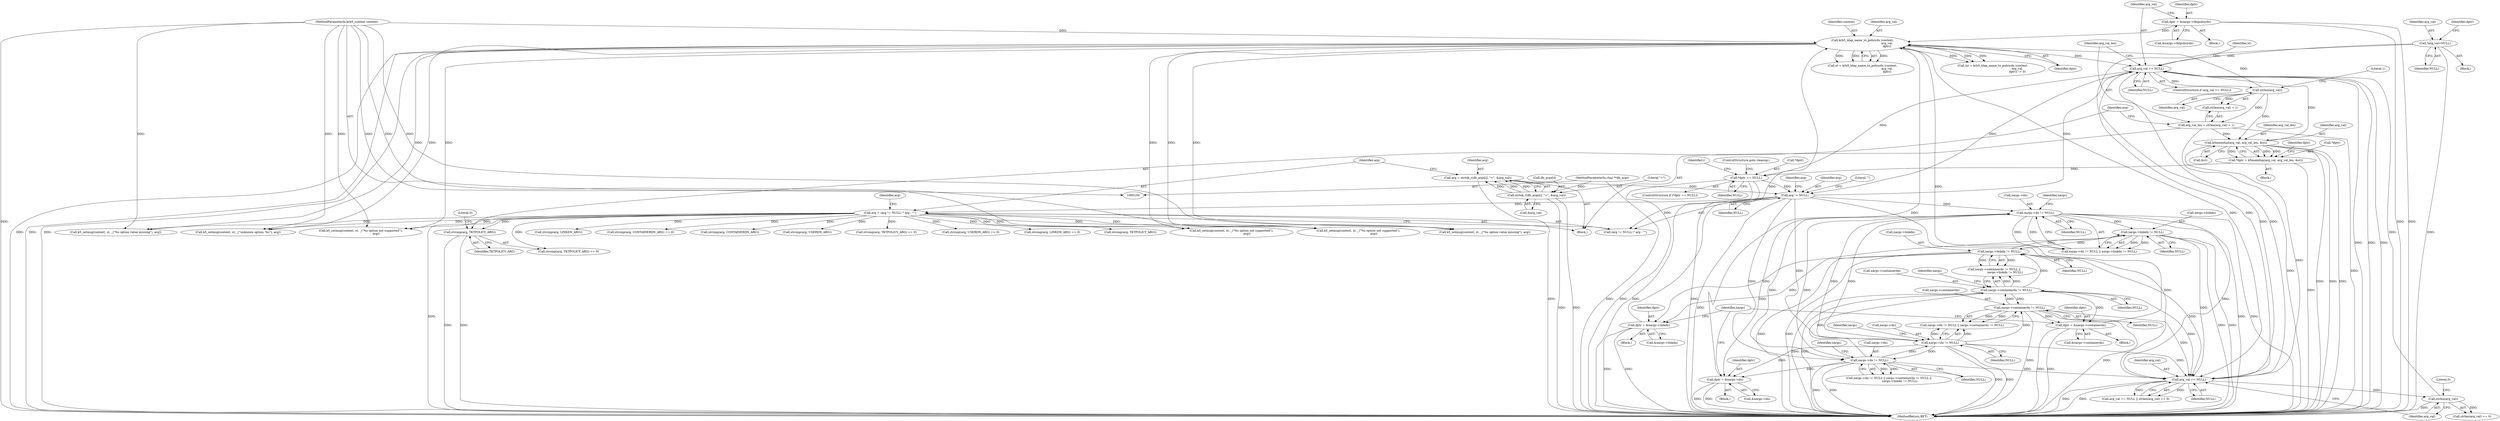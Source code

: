 digraph "0_krb5_08c642c09c38a9c6454ab43a9b53b2a89b9eef99@pointer" {
"1000359" [label="(Call,strcmp(arg, TKTPOLICY_ARG))"];
"1000152" [label="(Call,arg = (arg != NULL) ? arg : \"\")"];
"1000155" [label="(Call,arg != NULL)"];
"1000143" [label="(Call,arg = strtok_r(db_args[i], \"=\", &arg_val))"];
"1000145" [label="(Call,strtok_r(db_args[i], \"=\", &arg_val))"];
"1000102" [label="(MethodParameterIn,char **db_args)"];
"1000337" [label="(Call,arg_val == NULL)"];
"1000368" [label="(Call,krb5_ldap_name_to_policydn (context,\n                                                      arg_val,\n                                                      dptr))"];
"1000101" [label="(MethodParameterIn,krb5_context context)"];
"1000354" [label="(Call,strlen(arg_val))"];
"1000167" [label="(Call,dptr = &xargs->tktpolicydn)"];
"1000293" [label="(Call,dptr = &xargs->linkdn)"];
"1000199" [label="(Call,xargs->linkdn != NULL)"];
"1000277" [label="(Call,xargs->linkdn != NULL)"];
"1000272" [label="(Call,xargs->dn != NULL)"];
"1000235" [label="(Call,xargs->dn != NULL)"];
"1000188" [label="(Call,xargs->dn != NULL)"];
"1000194" [label="(Call,xargs->containerdn != NULL)"];
"1000240" [label="(Call,xargs->containerdn != NULL)"];
"1000215" [label="(Call,dptr = &xargs->dn)"];
"1000256" [label="(Call,dptr = &xargs->containerdn)"];
"1000318" [label="(Call,arg_val == NULL)"];
"1000379" [label="(Call,k5memdup(arg_val, arg_val_len, &st))"];
"1000351" [label="(Call,arg_val_len = strlen(arg_val) + 1)"];
"1000119" [label="(Call,*arg_val=NULL)"];
"1000322" [label="(Call,strlen(arg_val))"];
"1000385" [label="(Call,*dptr == NULL)"];
"1000376" [label="(Call,*dptr = k5memdup(arg_val, arg_val_len, &st))"];
"1000177" [label="(Call,strcmp(arg, USERDN_ARG))"];
"1000241" [label="(Call,xargs->containerdn)"];
"1000269" [label="(Block,)"];
"1000355" [label="(Identifier,arg_val)"];
"1000321" [label="(Call,strlen(arg_val) == 0)"];
"1000200" [label="(Call,xargs->linkdn)"];
"1000152" [label="(Call,arg = (arg != NULL) ? arg : \"\")"];
"1000322" [label="(Call,strlen(arg_val))"];
"1000101" [label="(MethodParameterIn,krb5_context context)"];
"1000256" [label="(Call,dptr = &xargs->containerdn)"];
"1000163" [label="(Identifier,arg)"];
"1000249" [label="(Call,k5_setmsg(context, st, _(\"%s option not supported\"),\n                                  arg))"];
"1000344" [label="(Call,k5_setmsg(context, st, _(\"%s option value missing\"), arg))"];
"1000278" [label="(Call,xargs->linkdn)"];
"1000199" [label="(Call,xargs->linkdn != NULL)"];
"1000149" [label="(Literal,\"=\")"];
"1000188" [label="(Call,xargs->dn != NULL)"];
"1000370" [label="(Identifier,arg_val)"];
"1000161" [label="(Call,strcmp(arg, TKTPOLICY_ARG) == 0)"];
"1000157" [label="(Identifier,NULL)"];
"1000228" [label="(Block,)"];
"1000337" [label="(Call,arg_val == NULL)"];
"1000234" [label="(Call,xargs->dn != NULL || xargs->containerdn != NULL)"];
"1000317" [label="(Call,arg_val == NULL || strlen(arg_val) == 0)"];
"1000356" [label="(Literal,1)"];
"1000120" [label="(Identifier,arg_val)"];
"1000124" [label="(Identifier,dptr)"];
"1000319" [label="(Identifier,arg_val)"];
"1000257" [label="(Identifier,dptr)"];
"1000371" [label="(Identifier,dptr)"];
"1000271" [label="(Call,xargs->dn != NULL || xargs->linkdn != NULL)"];
"1000146" [label="(Call,db_args[i])"];
"1000381" [label="(Identifier,arg_val_len)"];
"1000377" [label="(Call,*dptr)"];
"1000176" [label="(Call,strcmp(arg, USERDN_ARG) == 0)"];
"1000242" [label="(Identifier,xargs)"];
"1000323" [label="(Identifier,arg_val)"];
"1000195" [label="(Call,xargs->containerdn)"];
"1000329" [label="(Call,k5_setmsg(context, st, _(\"%s option value missing\"), arg))"];
"1000393" [label="(MethodReturn,RET)"];
"1000144" [label="(Identifier,arg)"];
"1000313" [label="(Identifier,xargs)"];
"1000203" [label="(Identifier,NULL)"];
"1000352" [label="(Identifier,arg_val_len)"];
"1000244" [label="(Identifier,NULL)"];
"1000264" [label="(Call,strcmp(arg, LINKDN_ARG) == 0)"];
"1000358" [label="(Call,strcmp(arg, TKTPOLICY_ARG) == 0)"];
"1000162" [label="(Call,strcmp(arg, TKTPOLICY_ARG))"];
"1000304" [label="(Call,k5_setmsg(context, st, _(\"unknown option: %s\"), arg))"];
"1000143" [label="(Call,arg = strtok_r(db_args[i], \"=\", &arg_val))"];
"1000102" [label="(MethodParameterIn,char **db_args)"];
"1000216" [label="(Identifier,dptr)"];
"1000277" [label="(Call,xargs->linkdn != NULL)"];
"1000141" [label="(Identifier,i)"];
"1000376" [label="(Call,*dptr = k5memdup(arg_val, arg_val_len, &st))"];
"1000389" [label="(ControlStructure,goto cleanup;)"];
"1000273" [label="(Call,xargs->dn)"];
"1000380" [label="(Identifier,arg_val)"];
"1000318" [label="(Call,arg_val == NULL)"];
"1000324" [label="(Literal,0)"];
"1000375" [label="(Block,)"];
"1000192" [label="(Identifier,NULL)"];
"1000385" [label="(Call,*dptr == NULL)"];
"1000158" [label="(Identifier,arg)"];
"1000198" [label="(Identifier,NULL)"];
"1000208" [label="(Call,k5_setmsg(context, st, _(\"%s option not supported\"),\n                                  arg))"];
"1000154" [label="(Call,(arg != NULL) ? arg : \"\")"];
"1000193" [label="(Call,xargs->containerdn != NULL ||\n                        xargs->linkdn != NULL)"];
"1000362" [label="(Literal,0)"];
"1000379" [label="(Call,k5memdup(arg_val, arg_val_len, &st))"];
"1000366" [label="(Call,st = krb5_ldap_name_to_policydn (context,\n                                                      arg_val,\n                                                      dptr))"];
"1000215" [label="(Call,dptr = &xargs->dn)"];
"1000339" [label="(Identifier,NULL)"];
"1000368" [label="(Call,krb5_ldap_name_to_policydn (context,\n                                                      arg_val,\n                                                      dptr))"];
"1000167" [label="(Call,dptr = &xargs->tktpolicydn)"];
"1000153" [label="(Identifier,arg)"];
"1000217" [label="(Call,&xargs->dn)"];
"1000121" [label="(Identifier,NULL)"];
"1000351" [label="(Call,arg_val_len = strlen(arg_val) + 1)"];
"1000295" [label="(Call,&xargs->linkdn)"];
"1000360" [label="(Identifier,arg)"];
"1000265" [label="(Call,strcmp(arg, LINKDN_ARG))"];
"1000155" [label="(Call,arg != NULL)"];
"1000384" [label="(ControlStructure,if (*dptr == NULL))"];
"1000201" [label="(Identifier,xargs)"];
"1000239" [label="(Identifier,NULL)"];
"1000382" [label="(Call,&st)"];
"1000189" [label="(Call,xargs->dn)"];
"1000168" [label="(Identifier,dptr)"];
"1000272" [label="(Call,xargs->dn != NULL)"];
"1000258" [label="(Call,&xargs->containerdn)"];
"1000281" [label="(Identifier,NULL)"];
"1000276" [label="(Identifier,NULL)"];
"1000223" [label="(Call,strcmp(arg, CONTAINERDN_ARG) == 0)"];
"1000169" [label="(Call,&xargs->tktpolicydn)"];
"1000235" [label="(Call,xargs->dn != NULL)"];
"1000388" [label="(Identifier,NULL)"];
"1000194" [label="(Call,xargs->containerdn != NULL)"];
"1000166" [label="(Block,)"];
"1000293" [label="(Call,dptr = &xargs->linkdn)"];
"1000187" [label="(Call,xargs->dn != NULL || xargs->containerdn != NULL ||\n                        xargs->linkdn != NULL)"];
"1000387" [label="(Identifier,dptr)"];
"1000336" [label="(ControlStructure,if (arg_val == NULL))"];
"1000365" [label="(Call,(st = krb5_ldap_name_to_policydn (context,\n                                                      arg_val,\n                                                      dptr)) != 0)"];
"1000286" [label="(Call,k5_setmsg(context, st, _(\"%s option not supported\"),\n                                  arg))"];
"1000386" [label="(Call,*dptr)"];
"1000361" [label="(Identifier,TKTPOLICY_ARG)"];
"1000279" [label="(Identifier,xargs)"];
"1000224" [label="(Call,strcmp(arg, CONTAINERDN_ARG))"];
"1000354" [label="(Call,strlen(arg_val))"];
"1000294" [label="(Identifier,dptr)"];
"1000338" [label="(Identifier,arg_val)"];
"1000342" [label="(Identifier,st)"];
"1000369" [label="(Identifier,context)"];
"1000181" [label="(Block,)"];
"1000150" [label="(Call,&arg_val)"];
"1000236" [label="(Call,xargs->dn)"];
"1000240" [label="(Call,xargs->containerdn != NULL)"];
"1000142" [label="(Block,)"];
"1000105" [label="(Block,)"];
"1000359" [label="(Call,strcmp(arg, TKTPOLICY_ARG))"];
"1000156" [label="(Identifier,arg)"];
"1000353" [label="(Call,strlen(arg_val) + 1)"];
"1000196" [label="(Identifier,xargs)"];
"1000320" [label="(Identifier,NULL)"];
"1000159" [label="(Literal,\"\")"];
"1000119" [label="(Call,*arg_val=NULL)"];
"1000145" [label="(Call,strtok_r(db_args[i], \"=\", &arg_val))"];
"1000359" -> "1000358"  [label="AST: "];
"1000359" -> "1000361"  [label="CFG: "];
"1000360" -> "1000359"  [label="AST: "];
"1000361" -> "1000359"  [label="AST: "];
"1000362" -> "1000359"  [label="CFG: "];
"1000359" -> "1000393"  [label="DDG: "];
"1000359" -> "1000393"  [label="DDG: "];
"1000152" -> "1000359"  [label="DDG: "];
"1000152" -> "1000142"  [label="AST: "];
"1000152" -> "1000154"  [label="CFG: "];
"1000153" -> "1000152"  [label="AST: "];
"1000154" -> "1000152"  [label="AST: "];
"1000163" -> "1000152"  [label="CFG: "];
"1000152" -> "1000393"  [label="DDG: "];
"1000155" -> "1000152"  [label="DDG: "];
"1000152" -> "1000161"  [label="DDG: "];
"1000152" -> "1000162"  [label="DDG: "];
"1000152" -> "1000176"  [label="DDG: "];
"1000152" -> "1000177"  [label="DDG: "];
"1000152" -> "1000208"  [label="DDG: "];
"1000152" -> "1000223"  [label="DDG: "];
"1000152" -> "1000224"  [label="DDG: "];
"1000152" -> "1000249"  [label="DDG: "];
"1000152" -> "1000264"  [label="DDG: "];
"1000152" -> "1000265"  [label="DDG: "];
"1000152" -> "1000286"  [label="DDG: "];
"1000152" -> "1000304"  [label="DDG: "];
"1000152" -> "1000329"  [label="DDG: "];
"1000152" -> "1000344"  [label="DDG: "];
"1000152" -> "1000358"  [label="DDG: "];
"1000155" -> "1000154"  [label="AST: "];
"1000155" -> "1000157"  [label="CFG: "];
"1000156" -> "1000155"  [label="AST: "];
"1000157" -> "1000155"  [label="AST: "];
"1000158" -> "1000155"  [label="CFG: "];
"1000159" -> "1000155"  [label="CFG: "];
"1000155" -> "1000393"  [label="DDG: "];
"1000143" -> "1000155"  [label="DDG: "];
"1000337" -> "1000155"  [label="DDG: "];
"1000385" -> "1000155"  [label="DDG: "];
"1000155" -> "1000154"  [label="DDG: "];
"1000155" -> "1000188"  [label="DDG: "];
"1000155" -> "1000235"  [label="DDG: "];
"1000155" -> "1000272"  [label="DDG: "];
"1000155" -> "1000318"  [label="DDG: "];
"1000155" -> "1000337"  [label="DDG: "];
"1000143" -> "1000142"  [label="AST: "];
"1000143" -> "1000145"  [label="CFG: "];
"1000144" -> "1000143"  [label="AST: "];
"1000145" -> "1000143"  [label="AST: "];
"1000153" -> "1000143"  [label="CFG: "];
"1000143" -> "1000393"  [label="DDG: "];
"1000145" -> "1000143"  [label="DDG: "];
"1000145" -> "1000143"  [label="DDG: "];
"1000145" -> "1000143"  [label="DDG: "];
"1000145" -> "1000150"  [label="CFG: "];
"1000146" -> "1000145"  [label="AST: "];
"1000149" -> "1000145"  [label="AST: "];
"1000150" -> "1000145"  [label="AST: "];
"1000145" -> "1000393"  [label="DDG: "];
"1000145" -> "1000393"  [label="DDG: "];
"1000102" -> "1000145"  [label="DDG: "];
"1000102" -> "1000100"  [label="AST: "];
"1000102" -> "1000393"  [label="DDG: "];
"1000337" -> "1000336"  [label="AST: "];
"1000337" -> "1000339"  [label="CFG: "];
"1000338" -> "1000337"  [label="AST: "];
"1000339" -> "1000337"  [label="AST: "];
"1000342" -> "1000337"  [label="CFG: "];
"1000352" -> "1000337"  [label="CFG: "];
"1000337" -> "1000393"  [label="DDG: "];
"1000337" -> "1000393"  [label="DDG: "];
"1000337" -> "1000393"  [label="DDG: "];
"1000368" -> "1000337"  [label="DDG: "];
"1000318" -> "1000337"  [label="DDG: "];
"1000318" -> "1000337"  [label="DDG: "];
"1000379" -> "1000337"  [label="DDG: "];
"1000119" -> "1000337"  [label="DDG: "];
"1000322" -> "1000337"  [label="DDG: "];
"1000337" -> "1000354"  [label="DDG: "];
"1000337" -> "1000385"  [label="DDG: "];
"1000368" -> "1000366"  [label="AST: "];
"1000368" -> "1000371"  [label="CFG: "];
"1000369" -> "1000368"  [label="AST: "];
"1000370" -> "1000368"  [label="AST: "];
"1000371" -> "1000368"  [label="AST: "];
"1000366" -> "1000368"  [label="CFG: "];
"1000368" -> "1000393"  [label="DDG: "];
"1000368" -> "1000393"  [label="DDG: "];
"1000368" -> "1000393"  [label="DDG: "];
"1000368" -> "1000208"  [label="DDG: "];
"1000368" -> "1000249"  [label="DDG: "];
"1000368" -> "1000286"  [label="DDG: "];
"1000368" -> "1000304"  [label="DDG: "];
"1000368" -> "1000318"  [label="DDG: "];
"1000368" -> "1000329"  [label="DDG: "];
"1000368" -> "1000344"  [label="DDG: "];
"1000368" -> "1000365"  [label="DDG: "];
"1000368" -> "1000365"  [label="DDG: "];
"1000368" -> "1000365"  [label="DDG: "];
"1000368" -> "1000366"  [label="DDG: "];
"1000368" -> "1000366"  [label="DDG: "];
"1000368" -> "1000366"  [label="DDG: "];
"1000101" -> "1000368"  [label="DDG: "];
"1000354" -> "1000368"  [label="DDG: "];
"1000167" -> "1000368"  [label="DDG: "];
"1000293" -> "1000368"  [label="DDG: "];
"1000215" -> "1000368"  [label="DDG: "];
"1000256" -> "1000368"  [label="DDG: "];
"1000101" -> "1000100"  [label="AST: "];
"1000101" -> "1000393"  [label="DDG: "];
"1000101" -> "1000208"  [label="DDG: "];
"1000101" -> "1000249"  [label="DDG: "];
"1000101" -> "1000286"  [label="DDG: "];
"1000101" -> "1000304"  [label="DDG: "];
"1000101" -> "1000329"  [label="DDG: "];
"1000101" -> "1000344"  [label="DDG: "];
"1000354" -> "1000353"  [label="AST: "];
"1000354" -> "1000355"  [label="CFG: "];
"1000355" -> "1000354"  [label="AST: "];
"1000356" -> "1000354"  [label="CFG: "];
"1000354" -> "1000351"  [label="DDG: "];
"1000354" -> "1000353"  [label="DDG: "];
"1000354" -> "1000379"  [label="DDG: "];
"1000167" -> "1000166"  [label="AST: "];
"1000167" -> "1000169"  [label="CFG: "];
"1000168" -> "1000167"  [label="AST: "];
"1000169" -> "1000167"  [label="AST: "];
"1000338" -> "1000167"  [label="CFG: "];
"1000167" -> "1000393"  [label="DDG: "];
"1000167" -> "1000393"  [label="DDG: "];
"1000293" -> "1000269"  [label="AST: "];
"1000293" -> "1000295"  [label="CFG: "];
"1000294" -> "1000293"  [label="AST: "];
"1000295" -> "1000293"  [label="AST: "];
"1000313" -> "1000293"  [label="CFG: "];
"1000293" -> "1000393"  [label="DDG: "];
"1000293" -> "1000393"  [label="DDG: "];
"1000199" -> "1000293"  [label="DDG: "];
"1000277" -> "1000293"  [label="DDG: "];
"1000199" -> "1000193"  [label="AST: "];
"1000199" -> "1000203"  [label="CFG: "];
"1000200" -> "1000199"  [label="AST: "];
"1000203" -> "1000199"  [label="AST: "];
"1000193" -> "1000199"  [label="CFG: "];
"1000199" -> "1000393"  [label="DDG: "];
"1000199" -> "1000393"  [label="DDG: "];
"1000199" -> "1000193"  [label="DDG: "];
"1000199" -> "1000193"  [label="DDG: "];
"1000277" -> "1000199"  [label="DDG: "];
"1000194" -> "1000199"  [label="DDG: "];
"1000199" -> "1000277"  [label="DDG: "];
"1000199" -> "1000318"  [label="DDG: "];
"1000277" -> "1000271"  [label="AST: "];
"1000277" -> "1000281"  [label="CFG: "];
"1000278" -> "1000277"  [label="AST: "];
"1000281" -> "1000277"  [label="AST: "];
"1000271" -> "1000277"  [label="CFG: "];
"1000277" -> "1000393"  [label="DDG: "];
"1000277" -> "1000393"  [label="DDG: "];
"1000277" -> "1000271"  [label="DDG: "];
"1000277" -> "1000271"  [label="DDG: "];
"1000272" -> "1000277"  [label="DDG: "];
"1000277" -> "1000318"  [label="DDG: "];
"1000272" -> "1000271"  [label="AST: "];
"1000272" -> "1000276"  [label="CFG: "];
"1000273" -> "1000272"  [label="AST: "];
"1000276" -> "1000272"  [label="AST: "];
"1000279" -> "1000272"  [label="CFG: "];
"1000271" -> "1000272"  [label="CFG: "];
"1000272" -> "1000393"  [label="DDG: "];
"1000272" -> "1000393"  [label="DDG: "];
"1000272" -> "1000188"  [label="DDG: "];
"1000272" -> "1000215"  [label="DDG: "];
"1000272" -> "1000235"  [label="DDG: "];
"1000272" -> "1000271"  [label="DDG: "];
"1000272" -> "1000271"  [label="DDG: "];
"1000235" -> "1000272"  [label="DDG: "];
"1000188" -> "1000272"  [label="DDG: "];
"1000272" -> "1000318"  [label="DDG: "];
"1000235" -> "1000234"  [label="AST: "];
"1000235" -> "1000239"  [label="CFG: "];
"1000236" -> "1000235"  [label="AST: "];
"1000239" -> "1000235"  [label="AST: "];
"1000242" -> "1000235"  [label="CFG: "];
"1000234" -> "1000235"  [label="CFG: "];
"1000235" -> "1000393"  [label="DDG: "];
"1000235" -> "1000393"  [label="DDG: "];
"1000235" -> "1000188"  [label="DDG: "];
"1000235" -> "1000215"  [label="DDG: "];
"1000235" -> "1000234"  [label="DDG: "];
"1000235" -> "1000234"  [label="DDG: "];
"1000188" -> "1000235"  [label="DDG: "];
"1000235" -> "1000240"  [label="DDG: "];
"1000235" -> "1000318"  [label="DDG: "];
"1000188" -> "1000187"  [label="AST: "];
"1000188" -> "1000192"  [label="CFG: "];
"1000189" -> "1000188"  [label="AST: "];
"1000192" -> "1000188"  [label="AST: "];
"1000196" -> "1000188"  [label="CFG: "];
"1000187" -> "1000188"  [label="CFG: "];
"1000188" -> "1000393"  [label="DDG: "];
"1000188" -> "1000393"  [label="DDG: "];
"1000188" -> "1000187"  [label="DDG: "];
"1000188" -> "1000187"  [label="DDG: "];
"1000188" -> "1000194"  [label="DDG: "];
"1000188" -> "1000215"  [label="DDG: "];
"1000188" -> "1000318"  [label="DDG: "];
"1000194" -> "1000193"  [label="AST: "];
"1000194" -> "1000198"  [label="CFG: "];
"1000195" -> "1000194"  [label="AST: "];
"1000198" -> "1000194"  [label="AST: "];
"1000201" -> "1000194"  [label="CFG: "];
"1000193" -> "1000194"  [label="CFG: "];
"1000194" -> "1000393"  [label="DDG: "];
"1000194" -> "1000393"  [label="DDG: "];
"1000194" -> "1000193"  [label="DDG: "];
"1000194" -> "1000193"  [label="DDG: "];
"1000240" -> "1000194"  [label="DDG: "];
"1000194" -> "1000240"  [label="DDG: "];
"1000194" -> "1000256"  [label="DDG: "];
"1000194" -> "1000318"  [label="DDG: "];
"1000240" -> "1000234"  [label="AST: "];
"1000240" -> "1000244"  [label="CFG: "];
"1000241" -> "1000240"  [label="AST: "];
"1000244" -> "1000240"  [label="AST: "];
"1000234" -> "1000240"  [label="CFG: "];
"1000240" -> "1000393"  [label="DDG: "];
"1000240" -> "1000393"  [label="DDG: "];
"1000240" -> "1000234"  [label="DDG: "];
"1000240" -> "1000234"  [label="DDG: "];
"1000240" -> "1000256"  [label="DDG: "];
"1000240" -> "1000318"  [label="DDG: "];
"1000215" -> "1000181"  [label="AST: "];
"1000215" -> "1000217"  [label="CFG: "];
"1000216" -> "1000215"  [label="AST: "];
"1000217" -> "1000215"  [label="AST: "];
"1000313" -> "1000215"  [label="CFG: "];
"1000215" -> "1000393"  [label="DDG: "];
"1000215" -> "1000393"  [label="DDG: "];
"1000256" -> "1000228"  [label="AST: "];
"1000256" -> "1000258"  [label="CFG: "];
"1000257" -> "1000256"  [label="AST: "];
"1000258" -> "1000256"  [label="AST: "];
"1000313" -> "1000256"  [label="CFG: "];
"1000256" -> "1000393"  [label="DDG: "];
"1000256" -> "1000393"  [label="DDG: "];
"1000318" -> "1000317"  [label="AST: "];
"1000318" -> "1000320"  [label="CFG: "];
"1000319" -> "1000318"  [label="AST: "];
"1000320" -> "1000318"  [label="AST: "];
"1000323" -> "1000318"  [label="CFG: "];
"1000317" -> "1000318"  [label="CFG: "];
"1000318" -> "1000393"  [label="DDG: "];
"1000318" -> "1000393"  [label="DDG: "];
"1000318" -> "1000317"  [label="DDG: "];
"1000318" -> "1000317"  [label="DDG: "];
"1000379" -> "1000318"  [label="DDG: "];
"1000119" -> "1000318"  [label="DDG: "];
"1000318" -> "1000322"  [label="DDG: "];
"1000379" -> "1000376"  [label="AST: "];
"1000379" -> "1000382"  [label="CFG: "];
"1000380" -> "1000379"  [label="AST: "];
"1000381" -> "1000379"  [label="AST: "];
"1000382" -> "1000379"  [label="AST: "];
"1000376" -> "1000379"  [label="CFG: "];
"1000379" -> "1000393"  [label="DDG: "];
"1000379" -> "1000393"  [label="DDG: "];
"1000379" -> "1000393"  [label="DDG: "];
"1000379" -> "1000376"  [label="DDG: "];
"1000379" -> "1000376"  [label="DDG: "];
"1000379" -> "1000376"  [label="DDG: "];
"1000351" -> "1000379"  [label="DDG: "];
"1000351" -> "1000142"  [label="AST: "];
"1000351" -> "1000353"  [label="CFG: "];
"1000352" -> "1000351"  [label="AST: "];
"1000353" -> "1000351"  [label="AST: "];
"1000360" -> "1000351"  [label="CFG: "];
"1000351" -> "1000393"  [label="DDG: "];
"1000351" -> "1000393"  [label="DDG: "];
"1000119" -> "1000105"  [label="AST: "];
"1000119" -> "1000121"  [label="CFG: "];
"1000120" -> "1000119"  [label="AST: "];
"1000121" -> "1000119"  [label="AST: "];
"1000124" -> "1000119"  [label="CFG: "];
"1000119" -> "1000393"  [label="DDG: "];
"1000322" -> "1000321"  [label="AST: "];
"1000322" -> "1000323"  [label="CFG: "];
"1000323" -> "1000322"  [label="AST: "];
"1000324" -> "1000322"  [label="CFG: "];
"1000322" -> "1000393"  [label="DDG: "];
"1000322" -> "1000321"  [label="DDG: "];
"1000385" -> "1000384"  [label="AST: "];
"1000385" -> "1000388"  [label="CFG: "];
"1000386" -> "1000385"  [label="AST: "];
"1000388" -> "1000385"  [label="AST: "];
"1000389" -> "1000385"  [label="CFG: "];
"1000141" -> "1000385"  [label="CFG: "];
"1000385" -> "1000393"  [label="DDG: "];
"1000385" -> "1000393"  [label="DDG: "];
"1000385" -> "1000393"  [label="DDG: "];
"1000376" -> "1000385"  [label="DDG: "];
"1000376" -> "1000375"  [label="AST: "];
"1000377" -> "1000376"  [label="AST: "];
"1000387" -> "1000376"  [label="CFG: "];
"1000376" -> "1000393"  [label="DDG: "];
}
